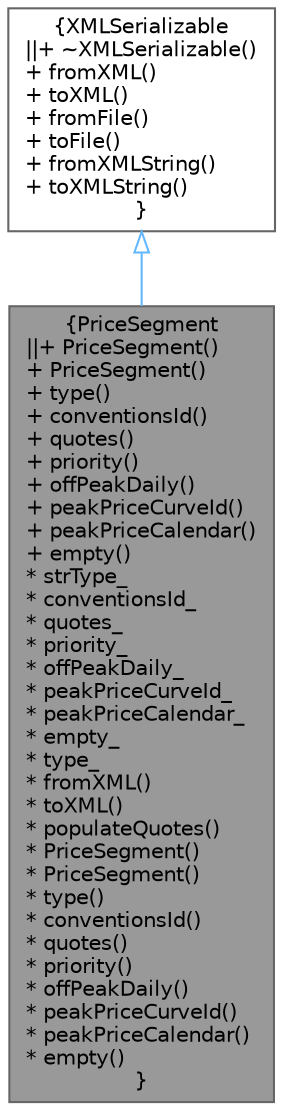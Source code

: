digraph "PriceSegment"
{
 // INTERACTIVE_SVG=YES
 // LATEX_PDF_SIZE
  bgcolor="transparent";
  edge [fontname=Helvetica,fontsize=10,labelfontname=Helvetica,labelfontsize=10];
  node [fontname=Helvetica,fontsize=10,shape=box,height=0.2,width=0.4];
  Node1 [label="{PriceSegment\n||+ PriceSegment()\l+ PriceSegment()\l+ type()\l+ conventionsId()\l+ quotes()\l+ priority()\l+ offPeakDaily()\l+ peakPriceCurveId()\l+ peakPriceCalendar()\l+ empty()\l* strType_\l* conventionsId_\l* quotes_\l* priority_\l* offPeakDaily_\l* peakPriceCurveId_\l* peakPriceCalendar_\l* empty_\l* type_\l* fromXML()\l* toXML()\l* populateQuotes()\l* PriceSegment()\l* PriceSegment()\l* type()\l* conventionsId()\l* quotes()\l* priority()\l* offPeakDaily()\l* peakPriceCurveId()\l* peakPriceCalendar()\l* empty()\l}",height=0.2,width=0.4,color="gray40", fillcolor="grey60", style="filled", fontcolor="black",tooltip=" "];
  Node2 -> Node1 [dir="back",color="steelblue1",style="solid",arrowtail="onormal"];
  Node2 [label="{XMLSerializable\n||+ ~XMLSerializable()\l+ fromXML()\l+ toXML()\l+ fromFile()\l+ toFile()\l+ fromXMLString()\l+ toXMLString()\l}",height=0.2,width=0.4,color="gray40", fillcolor="white", style="filled",URL="$classore_1_1data_1_1_x_m_l_serializable.html",tooltip="Base class for all serializable classes."];
}
